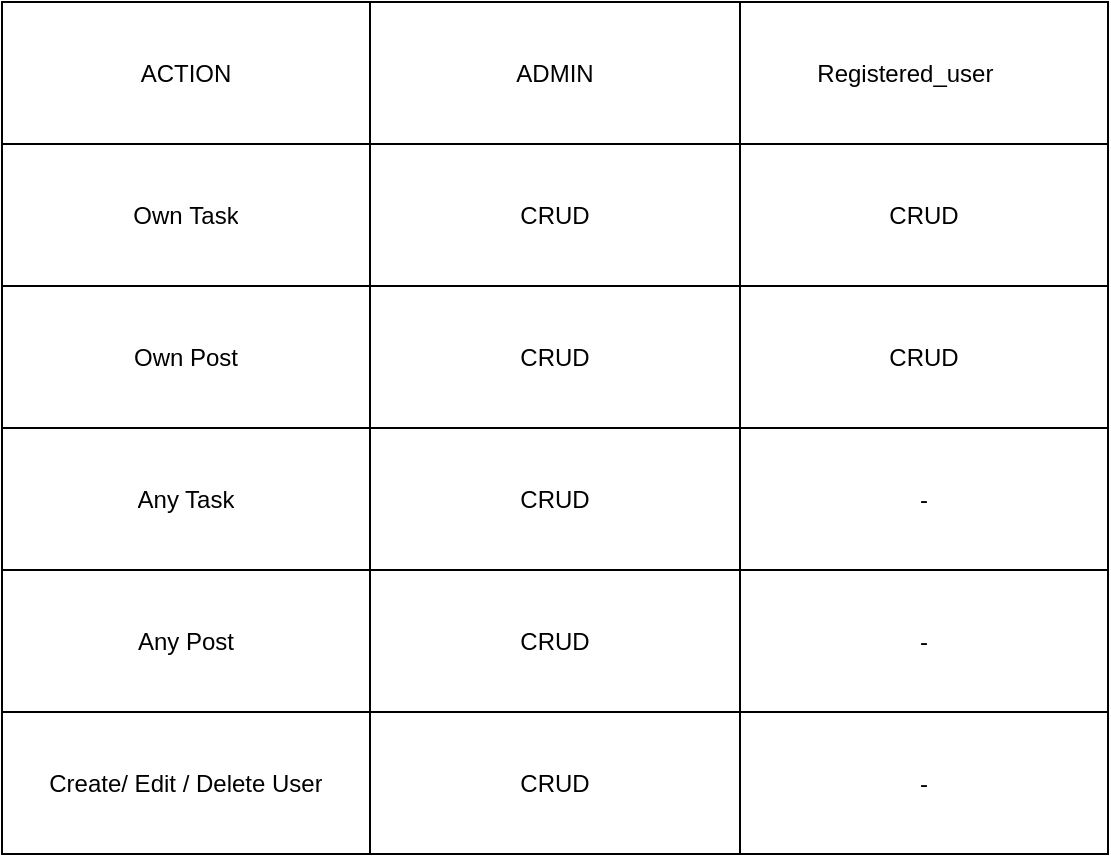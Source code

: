 <mxfile version="24.5.3" type="device">
  <diagram name="Page-1" id="KxFUunisI3KA-j2Cj4el">
    <mxGraphModel dx="1434" dy="-756" grid="0" gridSize="10" guides="1" tooltips="1" connect="1" arrows="1" fold="1" page="0" pageScale="1" pageWidth="850" pageHeight="1100" math="0" shadow="0">
      <root>
        <mxCell id="0" />
        <mxCell id="1" parent="0" />
        <mxCell id="_KKC_HEwaqQSDEi2TruH-1" value="" style="shape=table;startSize=0;container=1;collapsible=0;childLayout=tableLayout;" vertex="1" parent="1">
          <mxGeometry x="175" y="1754" width="553" height="426" as="geometry" />
        </mxCell>
        <mxCell id="_KKC_HEwaqQSDEi2TruH-2" value="" style="shape=tableRow;horizontal=0;startSize=0;swimlaneHead=0;swimlaneBody=0;strokeColor=inherit;top=0;left=0;bottom=0;right=0;collapsible=0;dropTarget=0;fillColor=none;points=[[0,0.5],[1,0.5]];portConstraint=eastwest;" vertex="1" parent="_KKC_HEwaqQSDEi2TruH-1">
          <mxGeometry width="553" height="71" as="geometry" />
        </mxCell>
        <mxCell id="_KKC_HEwaqQSDEi2TruH-3" value="ACTION" style="shape=partialRectangle;html=1;whiteSpace=wrap;connectable=0;strokeColor=inherit;overflow=hidden;fillColor=none;top=0;left=0;bottom=0;right=0;pointerEvents=1;" vertex="1" parent="_KKC_HEwaqQSDEi2TruH-2">
          <mxGeometry width="184" height="71" as="geometry">
            <mxRectangle width="184" height="71" as="alternateBounds" />
          </mxGeometry>
        </mxCell>
        <mxCell id="_KKC_HEwaqQSDEi2TruH-4" value="ADMIN" style="shape=partialRectangle;html=1;whiteSpace=wrap;connectable=0;strokeColor=inherit;overflow=hidden;fillColor=none;top=0;left=0;bottom=0;right=0;pointerEvents=1;" vertex="1" parent="_KKC_HEwaqQSDEi2TruH-2">
          <mxGeometry x="184" width="185" height="71" as="geometry">
            <mxRectangle width="185" height="71" as="alternateBounds" />
          </mxGeometry>
        </mxCell>
        <mxCell id="_KKC_HEwaqQSDEi2TruH-5" value="Registered_user&lt;span style=&quot;white-space: pre;&quot;&gt;&#x9;&lt;/span&gt;" style="shape=partialRectangle;html=1;whiteSpace=wrap;connectable=0;strokeColor=inherit;overflow=hidden;fillColor=none;top=0;left=0;bottom=0;right=0;pointerEvents=1;" vertex="1" parent="_KKC_HEwaqQSDEi2TruH-2">
          <mxGeometry x="369" width="184" height="71" as="geometry">
            <mxRectangle width="184" height="71" as="alternateBounds" />
          </mxGeometry>
        </mxCell>
        <mxCell id="_KKC_HEwaqQSDEi2TruH-6" value="" style="shape=tableRow;horizontal=0;startSize=0;swimlaneHead=0;swimlaneBody=0;strokeColor=inherit;top=0;left=0;bottom=0;right=0;collapsible=0;dropTarget=0;fillColor=none;points=[[0,0.5],[1,0.5]];portConstraint=eastwest;" vertex="1" parent="_KKC_HEwaqQSDEi2TruH-1">
          <mxGeometry y="71" width="553" height="71" as="geometry" />
        </mxCell>
        <mxCell id="_KKC_HEwaqQSDEi2TruH-7" value="Own&lt;span style=&quot;background-color: initial;&quot;&gt;&amp;nbsp;Task&lt;/span&gt;" style="shape=partialRectangle;html=1;whiteSpace=wrap;connectable=0;strokeColor=inherit;overflow=hidden;fillColor=none;top=0;left=0;bottom=0;right=0;pointerEvents=1;" vertex="1" parent="_KKC_HEwaqQSDEi2TruH-6">
          <mxGeometry width="184" height="71" as="geometry">
            <mxRectangle width="184" height="71" as="alternateBounds" />
          </mxGeometry>
        </mxCell>
        <mxCell id="_KKC_HEwaqQSDEi2TruH-8" value="CRUD" style="shape=partialRectangle;html=1;whiteSpace=wrap;connectable=0;strokeColor=inherit;overflow=hidden;fillColor=none;top=0;left=0;bottom=0;right=0;pointerEvents=1;" vertex="1" parent="_KKC_HEwaqQSDEi2TruH-6">
          <mxGeometry x="184" width="185" height="71" as="geometry">
            <mxRectangle width="185" height="71" as="alternateBounds" />
          </mxGeometry>
        </mxCell>
        <mxCell id="_KKC_HEwaqQSDEi2TruH-9" value="CRUD" style="shape=partialRectangle;html=1;whiteSpace=wrap;connectable=0;strokeColor=inherit;overflow=hidden;fillColor=none;top=0;left=0;bottom=0;right=0;pointerEvents=1;" vertex="1" parent="_KKC_HEwaqQSDEi2TruH-6">
          <mxGeometry x="369" width="184" height="71" as="geometry">
            <mxRectangle width="184" height="71" as="alternateBounds" />
          </mxGeometry>
        </mxCell>
        <mxCell id="_KKC_HEwaqQSDEi2TruH-10" value="" style="shape=tableRow;horizontal=0;startSize=0;swimlaneHead=0;swimlaneBody=0;strokeColor=inherit;top=0;left=0;bottom=0;right=0;collapsible=0;dropTarget=0;fillColor=none;points=[[0,0.5],[1,0.5]];portConstraint=eastwest;" vertex="1" parent="_KKC_HEwaqQSDEi2TruH-1">
          <mxGeometry y="142" width="553" height="71" as="geometry" />
        </mxCell>
        <mxCell id="_KKC_HEwaqQSDEi2TruH-11" value="Own Post" style="shape=partialRectangle;html=1;whiteSpace=wrap;connectable=0;strokeColor=inherit;overflow=hidden;fillColor=none;top=0;left=0;bottom=0;right=0;pointerEvents=1;" vertex="1" parent="_KKC_HEwaqQSDEi2TruH-10">
          <mxGeometry width="184" height="71" as="geometry">
            <mxRectangle width="184" height="71" as="alternateBounds" />
          </mxGeometry>
        </mxCell>
        <mxCell id="_KKC_HEwaqQSDEi2TruH-12" value="CRUD" style="shape=partialRectangle;html=1;whiteSpace=wrap;connectable=0;strokeColor=inherit;overflow=hidden;fillColor=none;top=0;left=0;bottom=0;right=0;pointerEvents=1;" vertex="1" parent="_KKC_HEwaqQSDEi2TruH-10">
          <mxGeometry x="184" width="185" height="71" as="geometry">
            <mxRectangle width="185" height="71" as="alternateBounds" />
          </mxGeometry>
        </mxCell>
        <mxCell id="_KKC_HEwaqQSDEi2TruH-13" value="CRUD" style="shape=partialRectangle;html=1;whiteSpace=wrap;connectable=0;strokeColor=inherit;overflow=hidden;fillColor=none;top=0;left=0;bottom=0;right=0;pointerEvents=1;" vertex="1" parent="_KKC_HEwaqQSDEi2TruH-10">
          <mxGeometry x="369" width="184" height="71" as="geometry">
            <mxRectangle width="184" height="71" as="alternateBounds" />
          </mxGeometry>
        </mxCell>
        <mxCell id="_KKC_HEwaqQSDEi2TruH-14" value="" style="shape=tableRow;horizontal=0;startSize=0;swimlaneHead=0;swimlaneBody=0;strokeColor=inherit;top=0;left=0;bottom=0;right=0;collapsible=0;dropTarget=0;fillColor=none;points=[[0,0.5],[1,0.5]];portConstraint=eastwest;" vertex="1" parent="_KKC_HEwaqQSDEi2TruH-1">
          <mxGeometry y="213" width="553" height="71" as="geometry" />
        </mxCell>
        <mxCell id="_KKC_HEwaqQSDEi2TruH-15" value="Any Task" style="shape=partialRectangle;html=1;whiteSpace=wrap;connectable=0;strokeColor=inherit;overflow=hidden;fillColor=none;top=0;left=0;bottom=0;right=0;pointerEvents=1;" vertex="1" parent="_KKC_HEwaqQSDEi2TruH-14">
          <mxGeometry width="184" height="71" as="geometry">
            <mxRectangle width="184" height="71" as="alternateBounds" />
          </mxGeometry>
        </mxCell>
        <mxCell id="_KKC_HEwaqQSDEi2TruH-16" value="CRUD" style="shape=partialRectangle;html=1;whiteSpace=wrap;connectable=0;strokeColor=inherit;overflow=hidden;fillColor=none;top=0;left=0;bottom=0;right=0;pointerEvents=1;" vertex="1" parent="_KKC_HEwaqQSDEi2TruH-14">
          <mxGeometry x="184" width="185" height="71" as="geometry">
            <mxRectangle width="185" height="71" as="alternateBounds" />
          </mxGeometry>
        </mxCell>
        <mxCell id="_KKC_HEwaqQSDEi2TruH-17" value="-" style="shape=partialRectangle;html=1;whiteSpace=wrap;connectable=0;strokeColor=inherit;overflow=hidden;fillColor=none;top=0;left=0;bottom=0;right=0;pointerEvents=1;" vertex="1" parent="_KKC_HEwaqQSDEi2TruH-14">
          <mxGeometry x="369" width="184" height="71" as="geometry">
            <mxRectangle width="184" height="71" as="alternateBounds" />
          </mxGeometry>
        </mxCell>
        <mxCell id="_KKC_HEwaqQSDEi2TruH-18" value="" style="shape=tableRow;horizontal=0;startSize=0;swimlaneHead=0;swimlaneBody=0;strokeColor=inherit;top=0;left=0;bottom=0;right=0;collapsible=0;dropTarget=0;fillColor=none;points=[[0,0.5],[1,0.5]];portConstraint=eastwest;" vertex="1" parent="_KKC_HEwaqQSDEi2TruH-1">
          <mxGeometry y="284" width="553" height="71" as="geometry" />
        </mxCell>
        <mxCell id="_KKC_HEwaqQSDEi2TruH-19" value="Any Post" style="shape=partialRectangle;html=1;whiteSpace=wrap;connectable=0;strokeColor=inherit;overflow=hidden;fillColor=none;top=0;left=0;bottom=0;right=0;pointerEvents=1;" vertex="1" parent="_KKC_HEwaqQSDEi2TruH-18">
          <mxGeometry width="184" height="71" as="geometry">
            <mxRectangle width="184" height="71" as="alternateBounds" />
          </mxGeometry>
        </mxCell>
        <mxCell id="_KKC_HEwaqQSDEi2TruH-20" value="CRUD" style="shape=partialRectangle;html=1;whiteSpace=wrap;connectable=0;strokeColor=inherit;overflow=hidden;fillColor=none;top=0;left=0;bottom=0;right=0;pointerEvents=1;" vertex="1" parent="_KKC_HEwaqQSDEi2TruH-18">
          <mxGeometry x="184" width="185" height="71" as="geometry">
            <mxRectangle width="185" height="71" as="alternateBounds" />
          </mxGeometry>
        </mxCell>
        <mxCell id="_KKC_HEwaqQSDEi2TruH-21" value="-" style="shape=partialRectangle;html=1;whiteSpace=wrap;connectable=0;strokeColor=inherit;overflow=hidden;fillColor=none;top=0;left=0;bottom=0;right=0;pointerEvents=1;" vertex="1" parent="_KKC_HEwaqQSDEi2TruH-18">
          <mxGeometry x="369" width="184" height="71" as="geometry">
            <mxRectangle width="184" height="71" as="alternateBounds" />
          </mxGeometry>
        </mxCell>
        <mxCell id="_KKC_HEwaqQSDEi2TruH-22" value="" style="shape=tableRow;horizontal=0;startSize=0;swimlaneHead=0;swimlaneBody=0;strokeColor=inherit;top=0;left=0;bottom=0;right=0;collapsible=0;dropTarget=0;fillColor=none;points=[[0,0.5],[1,0.5]];portConstraint=eastwest;" vertex="1" parent="_KKC_HEwaqQSDEi2TruH-1">
          <mxGeometry y="355" width="553" height="71" as="geometry" />
        </mxCell>
        <mxCell id="_KKC_HEwaqQSDEi2TruH-23" value="Create/ Edit / Delete User" style="shape=partialRectangle;html=1;whiteSpace=wrap;connectable=0;strokeColor=inherit;overflow=hidden;fillColor=none;top=0;left=0;bottom=0;right=0;pointerEvents=1;" vertex="1" parent="_KKC_HEwaqQSDEi2TruH-22">
          <mxGeometry width="184" height="71" as="geometry">
            <mxRectangle width="184" height="71" as="alternateBounds" />
          </mxGeometry>
        </mxCell>
        <mxCell id="_KKC_HEwaqQSDEi2TruH-24" value="CRUD" style="shape=partialRectangle;html=1;whiteSpace=wrap;connectable=0;strokeColor=inherit;overflow=hidden;fillColor=none;top=0;left=0;bottom=0;right=0;pointerEvents=1;" vertex="1" parent="_KKC_HEwaqQSDEi2TruH-22">
          <mxGeometry x="184" width="185" height="71" as="geometry">
            <mxRectangle width="185" height="71" as="alternateBounds" />
          </mxGeometry>
        </mxCell>
        <mxCell id="_KKC_HEwaqQSDEi2TruH-25" value="-" style="shape=partialRectangle;html=1;whiteSpace=wrap;connectable=0;strokeColor=inherit;overflow=hidden;fillColor=none;top=0;left=0;bottom=0;right=0;pointerEvents=1;" vertex="1" parent="_KKC_HEwaqQSDEi2TruH-22">
          <mxGeometry x="369" width="184" height="71" as="geometry">
            <mxRectangle width="184" height="71" as="alternateBounds" />
          </mxGeometry>
        </mxCell>
      </root>
    </mxGraphModel>
  </diagram>
</mxfile>
